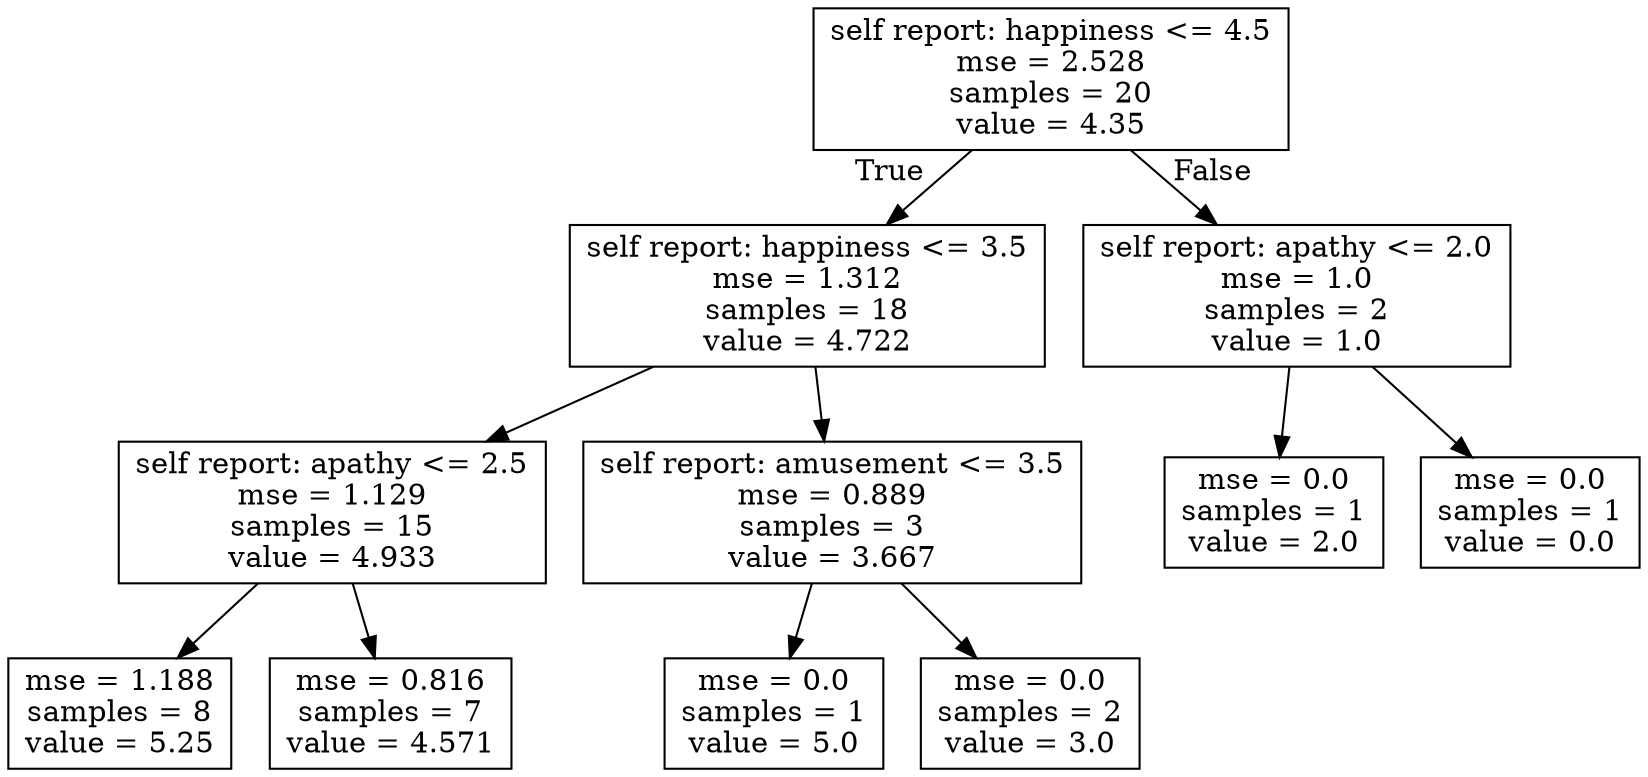 digraph Tree {
node [shape=box] ;
0 [label="self report: happiness <= 4.5\nmse = 2.528\nsamples = 20\nvalue = 4.35"] ;
1 [label="self report: happiness <= 3.5\nmse = 1.312\nsamples = 18\nvalue = 4.722"] ;
0 -> 1 [labeldistance=2.5, labelangle=45, headlabel="True"] ;
2 [label="self report: apathy <= 2.5\nmse = 1.129\nsamples = 15\nvalue = 4.933"] ;
1 -> 2 ;
3 [label="mse = 1.188\nsamples = 8\nvalue = 5.25"] ;
2 -> 3 ;
4 [label="mse = 0.816\nsamples = 7\nvalue = 4.571"] ;
2 -> 4 ;
5 [label="self report: amusement <= 3.5\nmse = 0.889\nsamples = 3\nvalue = 3.667"] ;
1 -> 5 ;
6 [label="mse = 0.0\nsamples = 1\nvalue = 5.0"] ;
5 -> 6 ;
7 [label="mse = 0.0\nsamples = 2\nvalue = 3.0"] ;
5 -> 7 ;
8 [label="self report: apathy <= 2.0\nmse = 1.0\nsamples = 2\nvalue = 1.0"] ;
0 -> 8 [labeldistance=2.5, labelangle=-45, headlabel="False"] ;
9 [label="mse = 0.0\nsamples = 1\nvalue = 2.0"] ;
8 -> 9 ;
10 [label="mse = 0.0\nsamples = 1\nvalue = 0.0"] ;
8 -> 10 ;
}